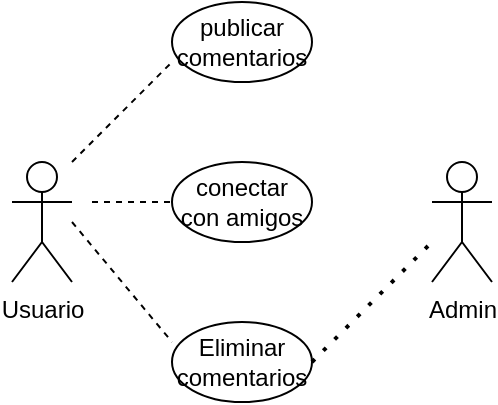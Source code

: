 <mxfile version="22.1.21" type="github">
  <diagram name="Página-1" id="yDssLBLQcd7oEVA2QMaY">
    <mxGraphModel dx="1434" dy="752" grid="1" gridSize="10" guides="1" tooltips="1" connect="1" arrows="1" fold="1" page="1" pageScale="1" pageWidth="827" pageHeight="1169" math="0" shadow="0">
      <root>
        <mxCell id="0" />
        <mxCell id="1" parent="0" />
        <mxCell id="o7txxVLeDl6dz-dA_kyt-1" value="&lt;div&gt;Admin&lt;/div&gt;&lt;div&gt;&lt;br&gt;&lt;/div&gt;" style="shape=umlActor;verticalLabelPosition=bottom;verticalAlign=top;html=1;outlineConnect=0;" vertex="1" parent="1">
          <mxGeometry x="310" y="220" width="30" height="60" as="geometry" />
        </mxCell>
        <mxCell id="o7txxVLeDl6dz-dA_kyt-4" value="Usuario" style="shape=umlActor;verticalLabelPosition=bottom;verticalAlign=top;html=1;outlineConnect=0;" vertex="1" parent="1">
          <mxGeometry x="100" y="220" width="30" height="60" as="geometry" />
        </mxCell>
        <mxCell id="o7txxVLeDl6dz-dA_kyt-6" value="publicar comentarios" style="ellipse;whiteSpace=wrap;html=1;" vertex="1" parent="1">
          <mxGeometry x="180" y="140" width="70" height="40" as="geometry" />
        </mxCell>
        <mxCell id="o7txxVLeDl6dz-dA_kyt-8" value="" style="endArrow=none;dashed=1;html=1;rounded=0;" edge="1" parent="1">
          <mxGeometry width="50" height="50" relative="1" as="geometry">
            <mxPoint x="130" y="220" as="sourcePoint" />
            <mxPoint x="180" y="170" as="targetPoint" />
          </mxGeometry>
        </mxCell>
        <mxCell id="o7txxVLeDl6dz-dA_kyt-9" value="conectar con amigos" style="ellipse;whiteSpace=wrap;html=1;" vertex="1" parent="1">
          <mxGeometry x="180" y="220" width="70" height="40" as="geometry" />
        </mxCell>
        <mxCell id="o7txxVLeDl6dz-dA_kyt-10" value="" style="endArrow=none;dashed=1;html=1;rounded=0;entryX=0;entryY=0.5;entryDx=0;entryDy=0;" edge="1" parent="1" target="o7txxVLeDl6dz-dA_kyt-9">
          <mxGeometry width="50" height="50" relative="1" as="geometry">
            <mxPoint x="140" y="240" as="sourcePoint" />
            <mxPoint x="230" y="320" as="targetPoint" />
          </mxGeometry>
        </mxCell>
        <mxCell id="o7txxVLeDl6dz-dA_kyt-11" value="Eliminar comentarios" style="ellipse;whiteSpace=wrap;html=1;" vertex="1" parent="1">
          <mxGeometry x="180" y="300" width="70" height="40" as="geometry" />
        </mxCell>
        <mxCell id="o7txxVLeDl6dz-dA_kyt-12" value="" style="endArrow=none;dashed=1;html=1;rounded=0;entryX=0;entryY=0.25;entryDx=0;entryDy=0;entryPerimeter=0;" edge="1" parent="1" target="o7txxVLeDl6dz-dA_kyt-11">
          <mxGeometry width="50" height="50" relative="1" as="geometry">
            <mxPoint x="130" y="250" as="sourcePoint" />
            <mxPoint x="190" y="230" as="targetPoint" />
          </mxGeometry>
        </mxCell>
        <mxCell id="o7txxVLeDl6dz-dA_kyt-14" value="" style="endArrow=none;dashed=1;html=1;dashPattern=1 3;strokeWidth=2;rounded=0;exitX=1;exitY=0.5;exitDx=0;exitDy=0;" edge="1" parent="1" source="o7txxVLeDl6dz-dA_kyt-11">
          <mxGeometry width="50" height="50" relative="1" as="geometry">
            <mxPoint x="310" y="310" as="sourcePoint" />
            <mxPoint x="310" y="260" as="targetPoint" />
          </mxGeometry>
        </mxCell>
      </root>
    </mxGraphModel>
  </diagram>
</mxfile>
